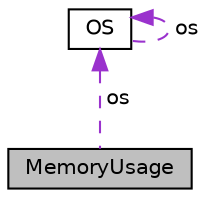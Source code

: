 digraph "MemoryUsage"
{
 // LATEX_PDF_SIZE
  edge [fontname="Helvetica",fontsize="10",labelfontname="Helvetica",labelfontsize="10"];
  node [fontname="Helvetica",fontsize="10",shape=record];
  Node1 [label="MemoryUsage",height=0.2,width=0.4,color="black", fillcolor="grey75", style="filled", fontcolor="black",tooltip=" "];
  Node2 -> Node1 [dir="back",color="darkorchid3",fontsize="10",style="dashed",label=" os" ,fontname="Helvetica"];
  Node2 [label="OS",height=0.2,width=0.4,color="black", fillcolor="white", style="filled",URL="$classOS.html",tooltip=" "];
  Node2 -> Node2 [dir="back",color="darkorchid3",fontsize="10",style="dashed",label=" os" ,fontname="Helvetica"];
}
